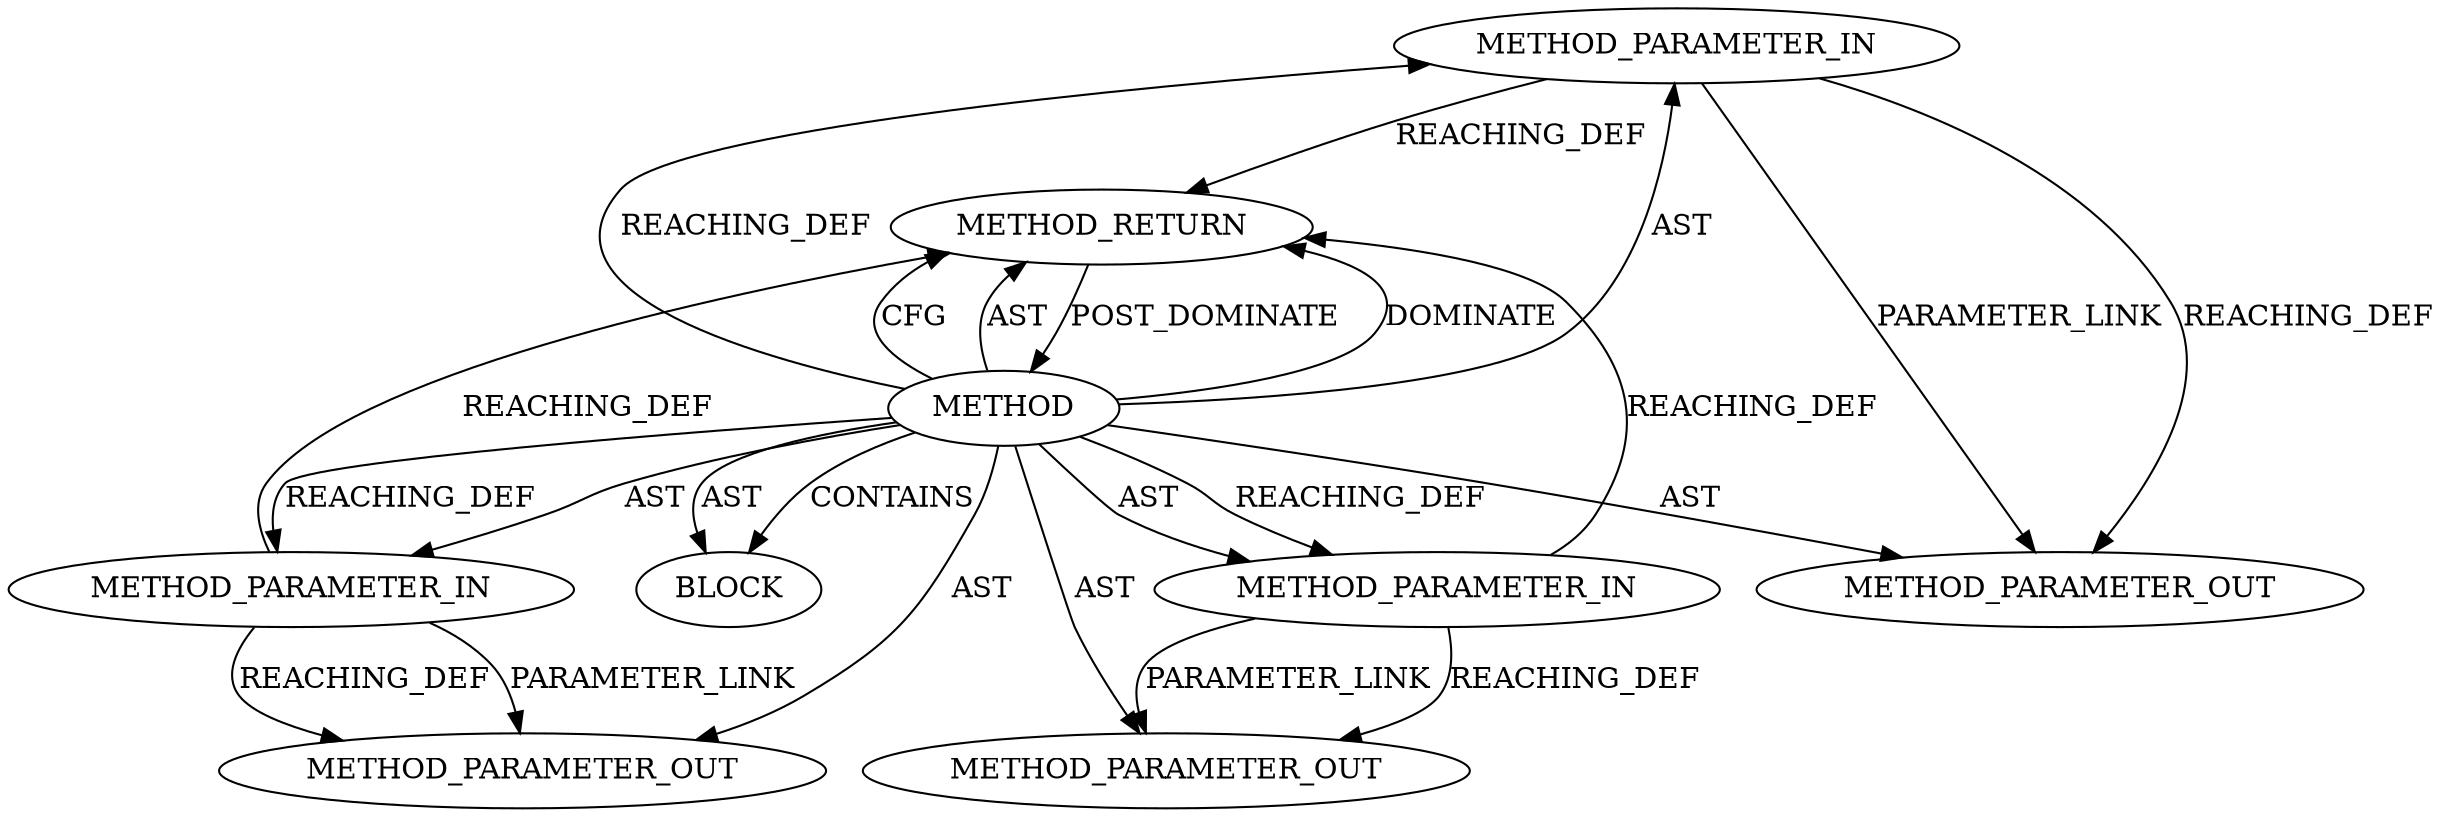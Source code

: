 digraph {
  19884 [label=METHOD_PARAMETER_IN ORDER=2 CODE="p2" IS_VARIADIC=false TYPE_FULL_NAME="ANY" EVALUATION_STRATEGY="BY_VALUE" INDEX=2 NAME="p2"]
  19887 [label=METHOD_RETURN ORDER=2 CODE="RET" TYPE_FULL_NAME="ANY" EVALUATION_STRATEGY="BY_VALUE"]
  19885 [label=METHOD_PARAMETER_IN ORDER=3 CODE="p3" IS_VARIADIC=false TYPE_FULL_NAME="ANY" EVALUATION_STRATEGY="BY_VALUE" INDEX=3 NAME="p3"]
  19883 [label=METHOD_PARAMETER_IN ORDER=1 CODE="p1" IS_VARIADIC=false TYPE_FULL_NAME="ANY" EVALUATION_STRATEGY="BY_VALUE" INDEX=1 NAME="p1"]
  19882 [label=METHOD AST_PARENT_TYPE="NAMESPACE_BLOCK" AST_PARENT_FULL_NAME="<global>" ORDER=0 CODE="<empty>" FULL_NAME="trace_tls_device_rx_resync_nh_delay" IS_EXTERNAL=true FILENAME="<empty>" SIGNATURE="" NAME="trace_tls_device_rx_resync_nh_delay"]
  21961 [label=METHOD_PARAMETER_OUT ORDER=1 CODE="p1" IS_VARIADIC=false TYPE_FULL_NAME="ANY" EVALUATION_STRATEGY="BY_VALUE" INDEX=1 NAME="p1"]
  21963 [label=METHOD_PARAMETER_OUT ORDER=3 CODE="p3" IS_VARIADIC=false TYPE_FULL_NAME="ANY" EVALUATION_STRATEGY="BY_VALUE" INDEX=3 NAME="p3"]
  19886 [label=BLOCK ORDER=1 ARGUMENT_INDEX=1 CODE="<empty>" TYPE_FULL_NAME="ANY"]
  21962 [label=METHOD_PARAMETER_OUT ORDER=2 CODE="p2" IS_VARIADIC=false TYPE_FULL_NAME="ANY" EVALUATION_STRATEGY="BY_VALUE" INDEX=2 NAME="p2"]
  19882 -> 21961 [label=AST ]
  19882 -> 19883 [label=REACHING_DEF VARIABLE=""]
  19882 -> 21963 [label=AST ]
  19884 -> 21962 [label=PARAMETER_LINK ]
  19882 -> 19886 [label=AST ]
  19883 -> 19887 [label=REACHING_DEF VARIABLE="p1"]
  19882 -> 19887 [label=DOMINATE ]
  19882 -> 19887 [label=CFG ]
  19882 -> 19885 [label=AST ]
  19884 -> 21962 [label=REACHING_DEF VARIABLE="p2"]
  19887 -> 19882 [label=POST_DOMINATE ]
  19883 -> 21961 [label=REACHING_DEF VARIABLE="p1"]
  19882 -> 19885 [label=REACHING_DEF VARIABLE=""]
  19882 -> 19886 [label=CONTAINS ]
  19882 -> 21962 [label=AST ]
  19885 -> 19887 [label=REACHING_DEF VARIABLE="p3"]
  19882 -> 19887 [label=AST ]
  19882 -> 19883 [label=AST ]
  19882 -> 19884 [label=REACHING_DEF VARIABLE=""]
  19883 -> 21961 [label=PARAMETER_LINK ]
  19882 -> 19884 [label=AST ]
  19884 -> 19887 [label=REACHING_DEF VARIABLE="p2"]
  19885 -> 21963 [label=REACHING_DEF VARIABLE="p3"]
  19885 -> 21963 [label=PARAMETER_LINK ]
}
